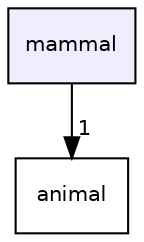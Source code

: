 digraph "mammal" {
  compound=true
  node [ fontsize="10", fontname="Helvetica"];
  edge [ labelfontsize="10", labelfontname="Helvetica"];
  dir_7d9fa14e413bd664dca6d5c8691fddd9 [shape=box, label="mammal", style="filled", fillcolor="#eeeeff", pencolor="black", URL="dir_7d9fa14e413bd664dca6d5c8691fddd9.html"];
  dir_2d1529303373b6479b40ba3f97bfa6d2 [shape=box label="animal" URL="dir_2d1529303373b6479b40ba3f97bfa6d2.html"];
  dir_7d9fa14e413bd664dca6d5c8691fddd9->dir_2d1529303373b6479b40ba3f97bfa6d2 [headlabel="1", labeldistance=1.5 headhref="dir_000031_000002.html"];
}
